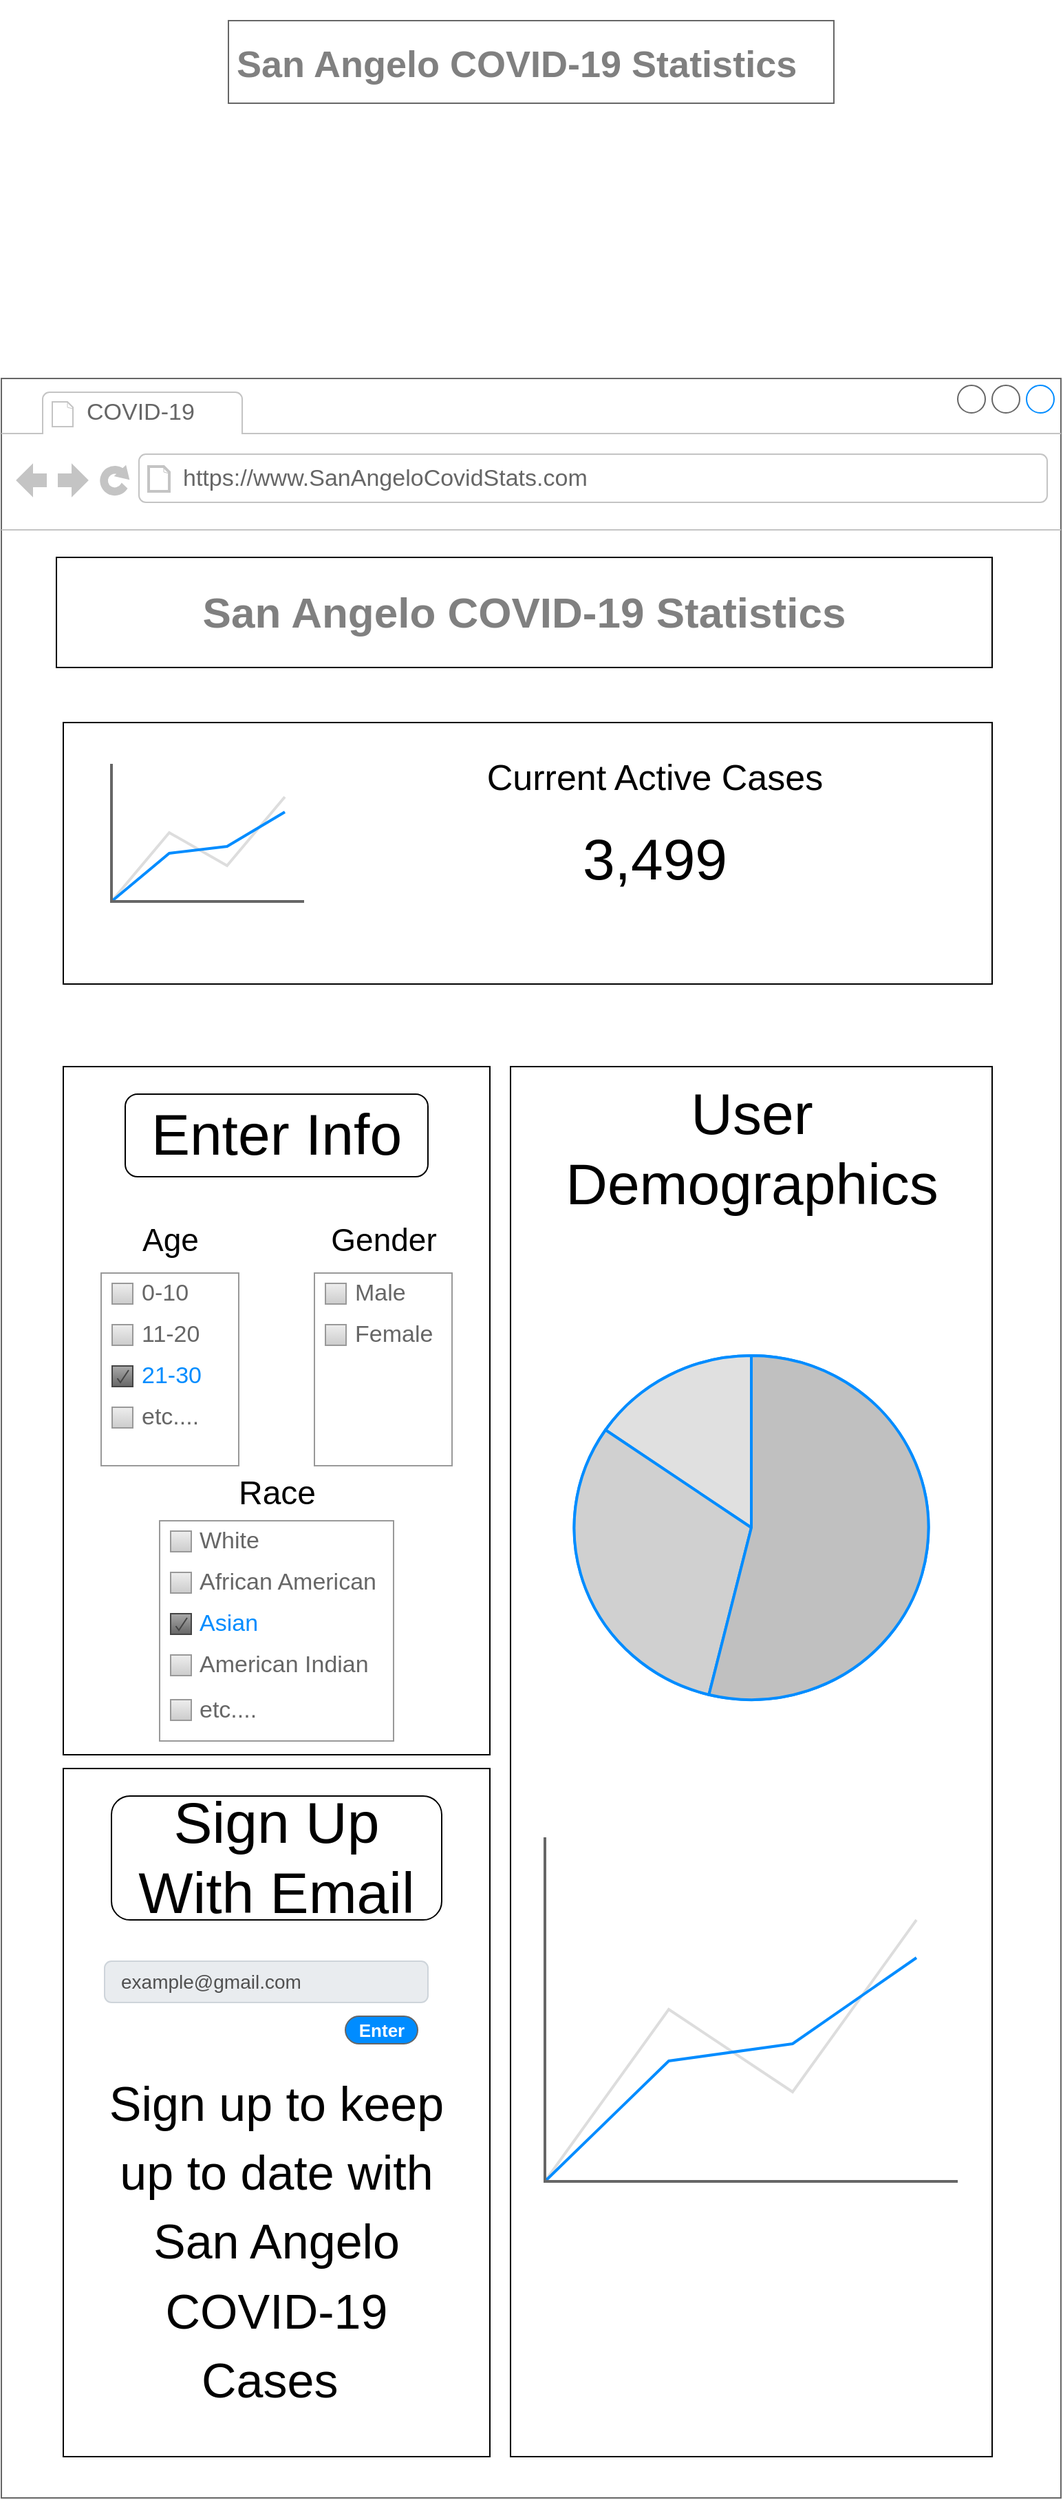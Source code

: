 <mxfile version="13.7.2" type="github">
  <diagram id="fVbHFt6jkcbVhx4UNaaO" name="Page-1">
    <mxGraphModel dx="1422" dy="762" grid="1" gridSize="10" guides="1" tooltips="1" connect="1" arrows="1" fold="1" page="1" pageScale="1" pageWidth="826" pageHeight="1169" math="0" shadow="0">
      <root>
        <mxCell id="0" />
        <mxCell id="1" parent="0" />
        <mxCell id="2IwdMngmm1H63klMSNvM-2" value="" style="strokeWidth=1;shadow=0;dashed=0;align=center;html=1;shape=mxgraph.mockup.containers.browserWindow;rSize=0;strokeColor=#666666;strokeColor2=#008cff;strokeColor3=#c4c4c4;mainText=,;recursiveResize=0;" vertex="1" parent="1">
          <mxGeometry x="25" y="340" width="770" height="1540" as="geometry" />
        </mxCell>
        <mxCell id="2IwdMngmm1H63klMSNvM-19" value="" style="rounded=0;whiteSpace=wrap;html=1;fontSize=42;" vertex="1" parent="2IwdMngmm1H63klMSNvM-2">
          <mxGeometry x="45" y="500" width="310" height="500" as="geometry" />
        </mxCell>
        <mxCell id="2IwdMngmm1H63klMSNvM-15" value="" style="rounded=0;whiteSpace=wrap;html=1;" vertex="1" parent="2IwdMngmm1H63klMSNvM-2">
          <mxGeometry x="45" y="250" width="675" height="190" as="geometry" />
        </mxCell>
        <mxCell id="2IwdMngmm1H63klMSNvM-3" value="COVID-19" style="strokeWidth=1;shadow=0;dashed=0;align=center;html=1;shape=mxgraph.mockup.containers.anchor;fontSize=17;fontColor=#666666;align=left;" vertex="1" parent="2IwdMngmm1H63klMSNvM-2">
          <mxGeometry x="60" y="12" width="110" height="26" as="geometry" />
        </mxCell>
        <mxCell id="2IwdMngmm1H63klMSNvM-4" value="https://www.SanAngeloCovidStats.com" style="strokeWidth=1;shadow=0;dashed=0;align=center;html=1;shape=mxgraph.mockup.containers.anchor;rSize=0;fontSize=17;fontColor=#666666;align=left;" vertex="1" parent="2IwdMngmm1H63klMSNvM-2">
          <mxGeometry x="130" y="60" width="250" height="26" as="geometry" />
        </mxCell>
        <mxCell id="2IwdMngmm1H63klMSNvM-11" value="" style="verticalLabelPosition=bottom;shadow=0;dashed=0;align=center;html=1;verticalAlign=top;strokeWidth=1;shape=mxgraph.mockup.graphics.lineChart;strokeColor=none;strokeColor2=#666666;strokeColor3=#008cff;strokeColor4=#dddddd;" vertex="1" parent="2IwdMngmm1H63klMSNvM-2">
          <mxGeometry x="80" y="280" width="140" height="100" as="geometry" />
        </mxCell>
        <mxCell id="2IwdMngmm1H63klMSNvM-14" value="&lt;h2&gt;&lt;font style=&quot;font-size: 31px&quot; color=&quot;#808080&quot;&gt;San Angelo COVID-19 Statistics&lt;/font&gt;&lt;/h2&gt;" style="rounded=0;whiteSpace=wrap;html=1;labelBorderColor=#FFFFFF;" vertex="1" parent="2IwdMngmm1H63klMSNvM-2">
          <mxGeometry x="40" y="130" width="680" height="80" as="geometry" />
        </mxCell>
        <mxCell id="2IwdMngmm1H63klMSNvM-16" value="&lt;font style=&quot;font-size: 26px&quot;&gt;Current Active Cases&lt;/font&gt;" style="text;html=1;strokeColor=none;fillColor=none;align=center;verticalAlign=middle;whiteSpace=wrap;rounded=0;" vertex="1" parent="2IwdMngmm1H63klMSNvM-2">
          <mxGeometry x="340" y="230" width="270" height="120" as="geometry" />
        </mxCell>
        <mxCell id="2IwdMngmm1H63klMSNvM-17" value="&lt;font style=&quot;font-size: 42px;&quot;&gt;3,499&lt;/font&gt;" style="text;html=1;strokeColor=none;fillColor=none;align=center;verticalAlign=middle;whiteSpace=wrap;rounded=0;fontSize=42;" vertex="1" parent="2IwdMngmm1H63klMSNvM-2">
          <mxGeometry x="350" y="290" width="250" height="120" as="geometry" />
        </mxCell>
        <mxCell id="2IwdMngmm1H63klMSNvM-21" value="Enter Info" style="rounded=1;whiteSpace=wrap;html=1;fontSize=42;" vertex="1" parent="2IwdMngmm1H63klMSNvM-2">
          <mxGeometry x="90" y="520" width="220" height="60" as="geometry" />
        </mxCell>
        <mxCell id="2IwdMngmm1H63klMSNvM-30" value="" style="strokeWidth=1;shadow=0;dashed=0;align=center;html=1;shape=mxgraph.mockup.forms.rrect;rSize=0;strokeColor=#999999;fillColor=#ffffff;recursiveResize=0;fontSize=42;" vertex="1" parent="2IwdMngmm1H63klMSNvM-2">
          <mxGeometry x="115" y="830" width="170" height="160" as="geometry" />
        </mxCell>
        <mxCell id="2IwdMngmm1H63klMSNvM-31" value="White" style="strokeWidth=1;shadow=0;dashed=0;align=center;html=1;shape=mxgraph.mockup.forms.rrect;rSize=0;fillColor=#eeeeee;strokeColor=#999999;gradientColor=#cccccc;align=left;spacingLeft=4;fontSize=17;fontColor=#666666;labelPosition=right;" vertex="1" parent="2IwdMngmm1H63klMSNvM-30">
          <mxGeometry x="8" y="7.5" width="15" height="15" as="geometry" />
        </mxCell>
        <mxCell id="2IwdMngmm1H63klMSNvM-32" value="African American" style="strokeWidth=1;shadow=0;dashed=0;align=center;html=1;shape=mxgraph.mockup.forms.rrect;rSize=0;fillColor=#eeeeee;strokeColor=#999999;gradientColor=#cccccc;align=left;spacingLeft=4;fontSize=17;fontColor=#666666;labelPosition=right;" vertex="1" parent="2IwdMngmm1H63klMSNvM-30">
          <mxGeometry x="8" y="37.5" width="15" height="15" as="geometry" />
        </mxCell>
        <mxCell id="2IwdMngmm1H63klMSNvM-33" value="Asian" style="strokeWidth=1;shadow=0;dashed=0;align=center;html=1;shape=mxgraph.mockup.forms.checkbox;rSize=0;resizable=0;fillColor=#aaaaaa;strokeColor=#444444;gradientColor=#666666;align=left;spacingLeft=4;fontSize=17;fontColor=#008cff;labelPosition=right;" vertex="1" parent="2IwdMngmm1H63klMSNvM-30">
          <mxGeometry x="8" y="67.5" width="15" height="15" as="geometry" />
        </mxCell>
        <mxCell id="2IwdMngmm1H63klMSNvM-34" value="American Indian" style="strokeWidth=1;shadow=0;dashed=0;align=center;html=1;shape=mxgraph.mockup.forms.rrect;rSize=0;fillColor=#eeeeee;strokeColor=#999999;gradientColor=#cccccc;align=left;spacingLeft=4;fontSize=17;fontColor=#666666;labelPosition=right;" vertex="1" parent="2IwdMngmm1H63klMSNvM-30">
          <mxGeometry x="8" y="97.5" width="15" height="15" as="geometry" />
        </mxCell>
        <mxCell id="2IwdMngmm1H63klMSNvM-37" value="etc...." style="strokeWidth=1;shadow=0;dashed=0;align=center;html=1;shape=mxgraph.mockup.forms.rrect;rSize=0;fillColor=#eeeeee;strokeColor=#999999;gradientColor=#cccccc;align=left;spacingLeft=4;fontSize=17;fontColor=#666666;labelPosition=right;" vertex="1" parent="2IwdMngmm1H63klMSNvM-30">
          <mxGeometry x="8" y="130" width="15" height="15" as="geometry" />
        </mxCell>
        <mxCell id="2IwdMngmm1H63klMSNvM-38" value="" style="rounded=0;whiteSpace=wrap;html=1;fontSize=42;" vertex="1" parent="2IwdMngmm1H63klMSNvM-2">
          <mxGeometry x="370" y="500" width="350" height="1010" as="geometry" />
        </mxCell>
        <mxCell id="2IwdMngmm1H63klMSNvM-25" value="" style="strokeWidth=1;shadow=0;dashed=0;align=center;html=1;shape=mxgraph.mockup.forms.rrect;rSize=0;strokeColor=#999999;fillColor=#ffffff;recursiveResize=0;fontSize=42;" vertex="1" parent="2IwdMngmm1H63klMSNvM-2">
          <mxGeometry x="227.5" y="650" width="100" height="140" as="geometry" />
        </mxCell>
        <mxCell id="2IwdMngmm1H63klMSNvM-26" value="Male" style="strokeWidth=1;shadow=0;dashed=0;align=center;html=1;shape=mxgraph.mockup.forms.rrect;rSize=0;fillColor=#eeeeee;strokeColor=#999999;gradientColor=#cccccc;align=left;spacingLeft=4;fontSize=17;fontColor=#666666;labelPosition=right;" vertex="1" parent="2IwdMngmm1H63klMSNvM-25">
          <mxGeometry x="8" y="7.5" width="15" height="15" as="geometry" />
        </mxCell>
        <mxCell id="2IwdMngmm1H63klMSNvM-27" value="Female" style="strokeWidth=1;shadow=0;dashed=0;align=center;html=1;shape=mxgraph.mockup.forms.rrect;rSize=0;fillColor=#eeeeee;strokeColor=#999999;gradientColor=#cccccc;align=left;spacingLeft=4;fontSize=17;fontColor=#666666;labelPosition=right;" vertex="1" parent="2IwdMngmm1H63klMSNvM-25">
          <mxGeometry x="8" y="37.5" width="15" height="15" as="geometry" />
        </mxCell>
        <mxCell id="2IwdMngmm1H63klMSNvM-39" value="" style="strokeWidth=1;shadow=0;dashed=0;align=center;html=1;shape=mxgraph.mockup.forms.rrect;rSize=0;strokeColor=#999999;fillColor=#ffffff;recursiveResize=0;" vertex="1" parent="2IwdMngmm1H63klMSNvM-25">
          <mxGeometry x="-155" width="100" height="140" as="geometry" />
        </mxCell>
        <mxCell id="2IwdMngmm1H63klMSNvM-40" value="0-10&amp;nbsp;" style="strokeWidth=1;shadow=0;dashed=0;align=center;html=1;shape=mxgraph.mockup.forms.rrect;rSize=0;fillColor=#eeeeee;strokeColor=#999999;gradientColor=#cccccc;align=left;spacingLeft=4;fontSize=17;fontColor=#666666;labelPosition=right;" vertex="1" parent="2IwdMngmm1H63klMSNvM-39">
          <mxGeometry x="8" y="7.5" width="15" height="15" as="geometry" />
        </mxCell>
        <mxCell id="2IwdMngmm1H63klMSNvM-41" value="11-20" style="strokeWidth=1;shadow=0;dashed=0;align=center;html=1;shape=mxgraph.mockup.forms.rrect;rSize=0;fillColor=#eeeeee;strokeColor=#999999;gradientColor=#cccccc;align=left;spacingLeft=4;fontSize=17;fontColor=#666666;labelPosition=right;" vertex="1" parent="2IwdMngmm1H63klMSNvM-39">
          <mxGeometry x="8" y="37.5" width="15" height="15" as="geometry" />
        </mxCell>
        <mxCell id="2IwdMngmm1H63klMSNvM-42" value="21-30" style="strokeWidth=1;shadow=0;dashed=0;align=center;html=1;shape=mxgraph.mockup.forms.checkbox;rSize=0;resizable=0;fillColor=#aaaaaa;strokeColor=#444444;gradientColor=#666666;align=left;spacingLeft=4;fontSize=17;fontColor=#008cff;labelPosition=right;" vertex="1" parent="2IwdMngmm1H63klMSNvM-39">
          <mxGeometry x="8" y="67.5" width="15" height="15" as="geometry" />
        </mxCell>
        <mxCell id="2IwdMngmm1H63klMSNvM-43" value="etc...." style="strokeWidth=1;shadow=0;dashed=0;align=center;html=1;shape=mxgraph.mockup.forms.rrect;rSize=0;fillColor=#eeeeee;strokeColor=#999999;gradientColor=#cccccc;align=left;spacingLeft=4;fontSize=17;fontColor=#666666;labelPosition=right;" vertex="1" parent="2IwdMngmm1H63klMSNvM-39">
          <mxGeometry x="8" y="97.5" width="15" height="15" as="geometry" />
        </mxCell>
        <mxCell id="2IwdMngmm1H63klMSNvM-44" value="&lt;font style=&quot;font-size: 23px&quot;&gt;Age&lt;/font&gt;" style="text;html=1;strokeColor=none;fillColor=none;align=center;verticalAlign=middle;whiteSpace=wrap;rounded=0;fontSize=42;" vertex="1" parent="2IwdMngmm1H63klMSNvM-25">
          <mxGeometry x="-125" y="-40" width="40" height="20" as="geometry" />
        </mxCell>
        <mxCell id="2IwdMngmm1H63klMSNvM-45" value="&lt;span style=&quot;font-size: 23px&quot;&gt;Gender&lt;/span&gt;" style="text;html=1;strokeColor=none;fillColor=none;align=center;verticalAlign=middle;whiteSpace=wrap;rounded=0;fontSize=42;" vertex="1" parent="2IwdMngmm1H63klMSNvM-25">
          <mxGeometry x="30" y="-40" width="40" height="20" as="geometry" />
        </mxCell>
        <mxCell id="2IwdMngmm1H63klMSNvM-62" value="Race" style="text;strokeColor=none;fillColor=none;html=1;fontSize=24;fontStyle=0;verticalAlign=middle;align=center;" vertex="1" parent="2IwdMngmm1H63klMSNvM-2">
          <mxGeometry x="150" y="790" width="100" height="40" as="geometry" />
        </mxCell>
        <mxCell id="2IwdMngmm1H63klMSNvM-63" value="" style="verticalLabelPosition=bottom;shadow=0;dashed=0;align=center;html=1;verticalAlign=top;strokeWidth=1;shape=mxgraph.mockup.graphics.pieChart;strokeColor=#008cff;parts=10,20,35;partColors=#e0e0e0,#d0d0d0,#c0c0c0,#b0b0b0,#a0a0a0;strokeWidth=2;fontSize=42;" vertex="1" parent="2IwdMngmm1H63klMSNvM-2">
          <mxGeometry x="416.25" y="710" width="257.5" height="250" as="geometry" />
        </mxCell>
        <mxCell id="2IwdMngmm1H63klMSNvM-64" value="" style="verticalLabelPosition=bottom;shadow=0;dashed=0;align=center;html=1;verticalAlign=top;strokeWidth=1;shape=mxgraph.mockup.graphics.lineChart;strokeColor=none;strokeColor2=#666666;strokeColor3=#008cff;strokeColor4=#dddddd;fontSize=42;" vertex="1" parent="2IwdMngmm1H63klMSNvM-2">
          <mxGeometry x="395" y="1060" width="300" height="250" as="geometry" />
        </mxCell>
        <mxCell id="2IwdMngmm1H63klMSNvM-65" value="" style="rounded=0;whiteSpace=wrap;html=1;fontSize=42;" vertex="1" parent="2IwdMngmm1H63klMSNvM-2">
          <mxGeometry x="45" y="1010" width="310" height="500" as="geometry" />
        </mxCell>
        <mxCell id="2IwdMngmm1H63klMSNvM-66" value="Sign Up With Email" style="rounded=1;whiteSpace=wrap;html=1;fontSize=42;" vertex="1" parent="2IwdMngmm1H63klMSNvM-2">
          <mxGeometry x="80" y="1030" width="240" height="90" as="geometry" />
        </mxCell>
        <mxCell id="2IwdMngmm1H63klMSNvM-73" value="example@gmail.com" style="html=1;shadow=0;dashed=0;shape=mxgraph.bootstrap.rrect;rSize=5;strokeColor=#CED4DA;strokeWidth=1;fillColor=#E9ECEF;fontColor=#505050;whiteSpace=wrap;align=left;verticalAlign=middle;spacingLeft=10;fontSize=14;" vertex="1" parent="2IwdMngmm1H63klMSNvM-2">
          <mxGeometry x="75" y="1150" width="235" height="30" as="geometry" />
        </mxCell>
        <mxCell id="2IwdMngmm1H63klMSNvM-74" value="&lt;font style=&quot;font-size: 13px&quot;&gt;Enter&lt;/font&gt;" style="strokeWidth=1;shadow=0;dashed=0;align=center;html=1;shape=mxgraph.mockup.buttons.button;strokeColor=#666666;fontColor=#ffffff;mainText=;buttonStyle=round;fontSize=17;fontStyle=1;fillColor=#008cff;whiteSpace=wrap;" vertex="1" parent="2IwdMngmm1H63klMSNvM-2">
          <mxGeometry x="250" y="1190" width="52.5" height="20" as="geometry" />
        </mxCell>
        <mxCell id="2IwdMngmm1H63klMSNvM-75" value="&lt;font style=&quot;font-size: 35px&quot;&gt;Sign up to keep up to date with San Angelo COVID-19 Cases&amp;nbsp;&lt;/font&gt;" style="text;html=1;strokeColor=none;fillColor=none;align=center;verticalAlign=middle;whiteSpace=wrap;rounded=0;fontSize=42;" vertex="1" parent="2IwdMngmm1H63klMSNvM-2">
          <mxGeometry x="60" y="1260" width="280" height="183.5" as="geometry" />
        </mxCell>
        <mxCell id="2IwdMngmm1H63klMSNvM-76" value="User Demographics" style="text;html=1;strokeColor=none;fillColor=none;align=center;verticalAlign=middle;whiteSpace=wrap;rounded=0;fontSize=42;" vertex="1" parent="2IwdMngmm1H63klMSNvM-2">
          <mxGeometry x="447.5" y="480" width="195" height="160" as="geometry" />
        </mxCell>
        <mxCell id="2IwdMngmm1H63klMSNvM-5" value="&lt;h1&gt;&lt;font style=&quot;font-size: 27px&quot; color=&quot;#808080&quot;&gt;San Angelo COVID-19 Statistics&amp;nbsp;&lt;/font&gt;&lt;/h1&gt;" style="strokeWidth=1;shadow=0;dashed=0;align=center;html=1;shape=mxgraph.mockup.text.textBox;fontColor=#666666;align=left;fontSize=17;spacingLeft=4;spacingTop=-3;strokeColor=#666666;mainText=" vertex="1" parent="1">
          <mxGeometry x="190" y="80" width="440" height="60" as="geometry" />
        </mxCell>
      </root>
    </mxGraphModel>
  </diagram>
</mxfile>
